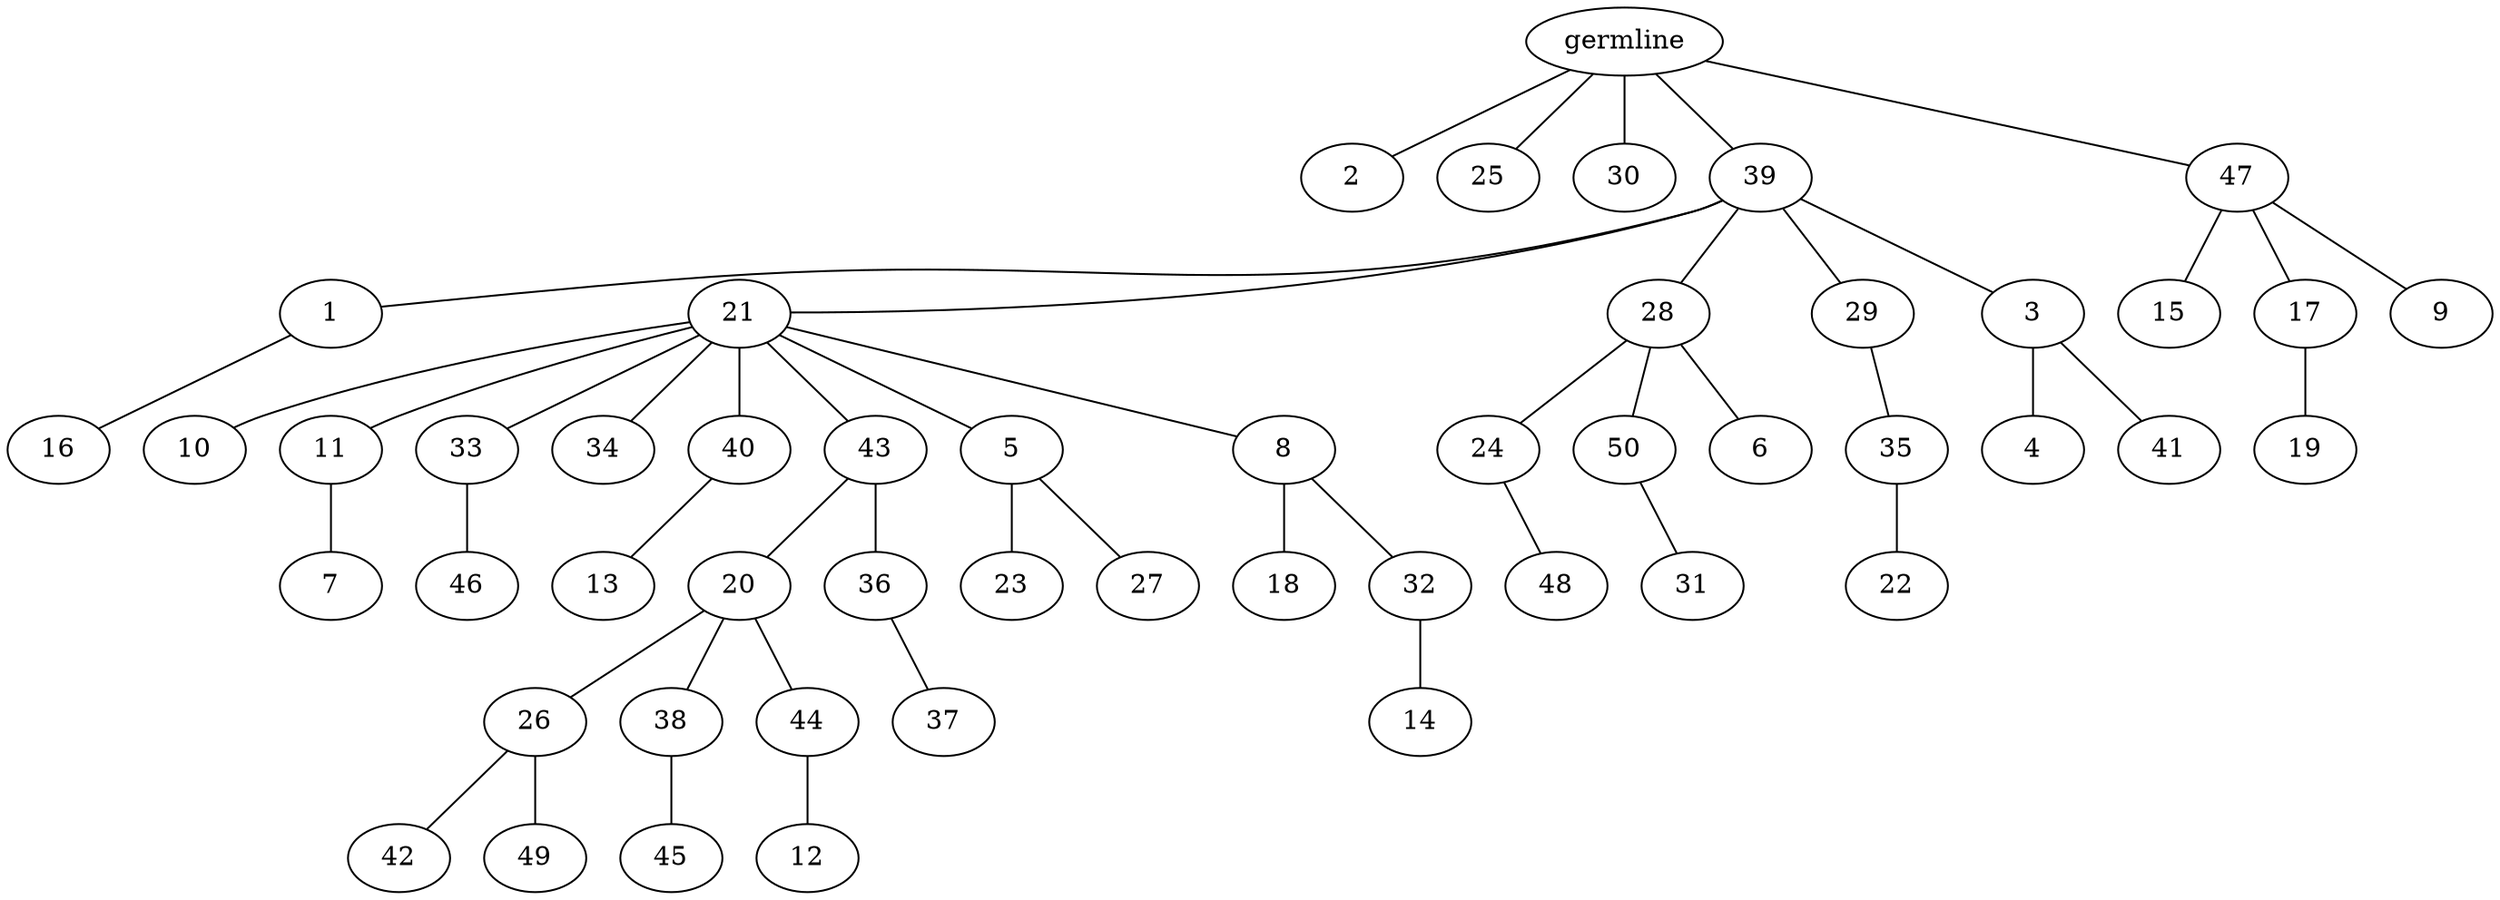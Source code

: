 graph tree {
    "139682339752832" [label="germline"];
    "139682336475360" [label="2"];
    "139682336474448" [label="25"];
    "139682336475168" [label="30"];
    "139682336477136" [label="39"];
    "139682336474064" [label="1"];
    "139682336474832" [label="16"];
    "139682336476368" [label="21"];
    "139682336475888" [label="10"];
    "139682336474592" [label="11"];
    "139682336476896" [label="7"];
    "139682336475696" [label="33"];
    "139682331754112" [label="46"];
    "139682331752240" [label="34"];
    "139682331753200" [label="40"];
    "139682331752432" [label="13"];
    "139682331752384" [label="43"];
    "139682331750800" [label="20"];
    "139682331750752" [label="26"];
    "139682331751712" [label="42"];
    "139682331751376" [label="49"];
    "139682331752480" [label="38"];
    "139682331752288" [label="45"];
    "139682331754016" [label="44"];
    "139682338346608" [label="12"];
    "139682331754400" [label="36"];
    "139682331752000" [label="37"];
    "139682331753056" [label="5"];
    "139682331753488" [label="23"];
    "139682331753824" [label="27"];
    "139682331752624" [label="8"];
    "139682331750656" [label="18"];
    "139682331751616" [label="32"];
    "139682331754256" [label="14"];
    "139682336475552" [label="28"];
    "139682331750464" [label="24"];
    "139682331751904" [label="48"];
    "139682331752816" [label="50"];
    "139682331750560" [label="31"];
    "139682331753296" [label="6"];
    "139682331791024" [label="29"];
    "139682331753680" [label="35"];
    "139682334760816" [label="22"];
    "139682331750896" [label="3"];
    "139682334759328" [label="4"];
    "139682334760000" [label="41"];
    "139682336475984" [label="47"];
    "139682331753968" [label="15"];
    "139682334116976" [label="17"];
    "139682334117840" [label="19"];
    "139682334117408" [label="9"];
    "139682339752832" -- "139682336475360";
    "139682339752832" -- "139682336474448";
    "139682339752832" -- "139682336475168";
    "139682339752832" -- "139682336477136";
    "139682339752832" -- "139682336475984";
    "139682336477136" -- "139682336474064";
    "139682336477136" -- "139682336476368";
    "139682336477136" -- "139682336475552";
    "139682336477136" -- "139682331791024";
    "139682336477136" -- "139682331750896";
    "139682336474064" -- "139682336474832";
    "139682336476368" -- "139682336475888";
    "139682336476368" -- "139682336474592";
    "139682336476368" -- "139682336475696";
    "139682336476368" -- "139682331752240";
    "139682336476368" -- "139682331753200";
    "139682336476368" -- "139682331752384";
    "139682336476368" -- "139682331753056";
    "139682336476368" -- "139682331752624";
    "139682336474592" -- "139682336476896";
    "139682336475696" -- "139682331754112";
    "139682331753200" -- "139682331752432";
    "139682331752384" -- "139682331750800";
    "139682331752384" -- "139682331754400";
    "139682331750800" -- "139682331750752";
    "139682331750800" -- "139682331752480";
    "139682331750800" -- "139682331754016";
    "139682331750752" -- "139682331751712";
    "139682331750752" -- "139682331751376";
    "139682331752480" -- "139682331752288";
    "139682331754016" -- "139682338346608";
    "139682331754400" -- "139682331752000";
    "139682331753056" -- "139682331753488";
    "139682331753056" -- "139682331753824";
    "139682331752624" -- "139682331750656";
    "139682331752624" -- "139682331751616";
    "139682331751616" -- "139682331754256";
    "139682336475552" -- "139682331750464";
    "139682336475552" -- "139682331752816";
    "139682336475552" -- "139682331753296";
    "139682331750464" -- "139682331751904";
    "139682331752816" -- "139682331750560";
    "139682331791024" -- "139682331753680";
    "139682331753680" -- "139682334760816";
    "139682331750896" -- "139682334759328";
    "139682331750896" -- "139682334760000";
    "139682336475984" -- "139682331753968";
    "139682336475984" -- "139682334116976";
    "139682336475984" -- "139682334117408";
    "139682334116976" -- "139682334117840";
}
